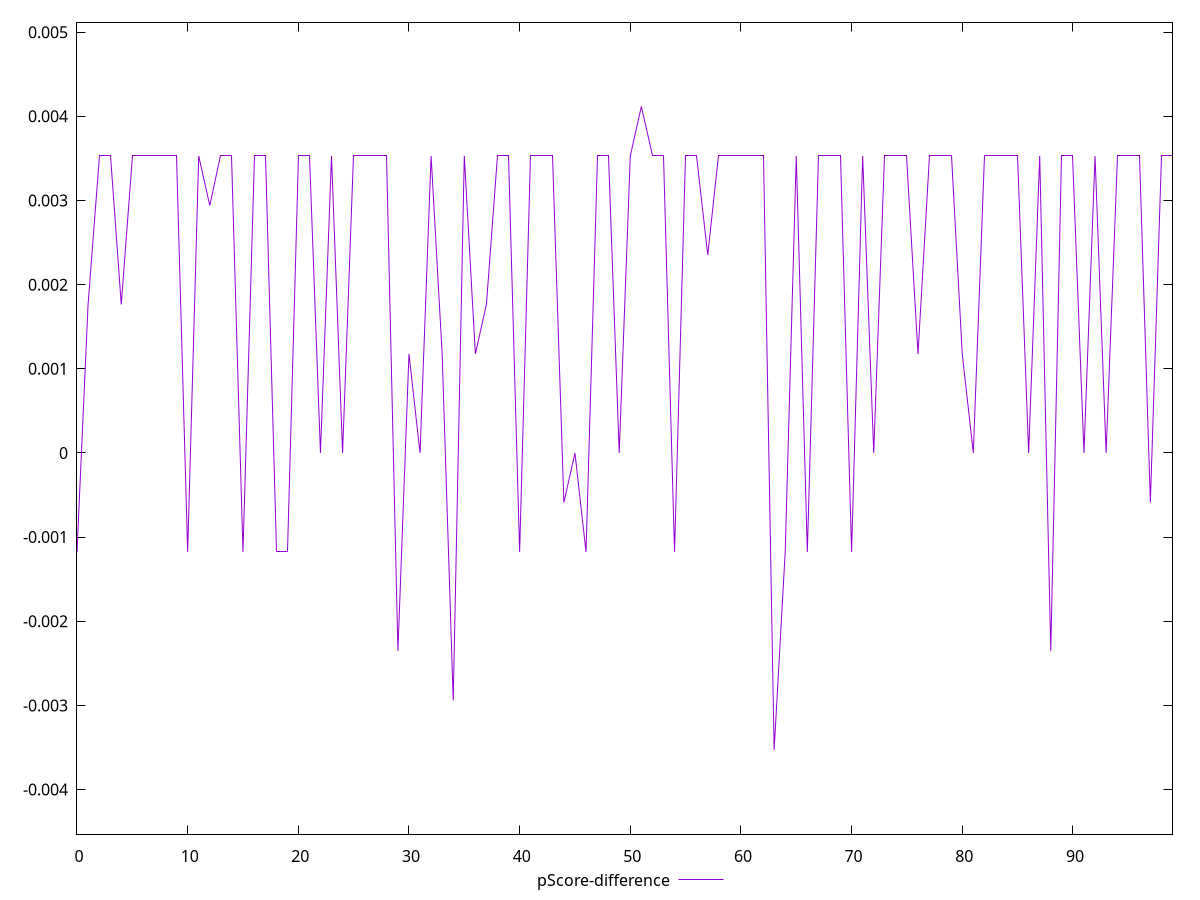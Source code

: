 reset

$pScoreDifference <<EOF
0 -0.0011764705882352788
1 0.001764705882352946
2 0.0035294117647058365
3 0.0035294117647058365
4 0.001764705882352946
5 0.0035294117647058365
6 0.0035294117647058365
7 0.0035294117647058365
8 0.0035294117647058365
9 0.0035294117647058365
10 -0.0011764705882352788
11 0.0035294117647058365
12 0.002941176470588225
13 0.0035294117647058365
14 0.0035294117647058365
15 -0.0011764705882352788
16 0.0035294117647058365
17 0.0035294117647058365
18 -0.0011764705882352788
19 -0.0011764705882352788
20 0.0035294117647058365
21 0.0035294117647058365
22 0
23 0.0035294117647058365
24 0
25 0.0035294117647058365
26 0.0035294117647058365
27 0.0035294117647058365
28 0.0035294117647058365
29 -0.002352941176470613
30 0.0011764705882352788
31 0
32 0.0035294117647058365
33 0.0011764705882352788
34 -0.0029411764705882804
35 0.0035294117647058365
36 0.0011764705882352788
37 0.001764705882352946
38 0.0035294117647058365
39 0.0035294117647058365
40 -0.0011764705882352788
41 0.0035294117647058365
42 0.0035294117647058365
43 0.0035294117647058365
44 -0.0005882352941176672
45 0
46 -0.0011764705882352788
47 0.0035294117647058365
48 0.0035294117647058365
49 0
50 0.0035294117647058365
51 0.004117647058823504
52 0.0035294117647058365
53 0.0035294117647058365
54 -0.0011764705882352788
55 0.0035294117647058365
56 0.0035294117647058365
57 0.002352941176470613
58 0.0035294117647058365
59 0.0035294117647058365
60 0.0035294117647058365
61 0.0035294117647058365
62 0.0035294117647058365
63 -0.0035294117647059475
64 -0.0011764705882352788
65 0.0035294117647058365
66 -0.0011764705882352788
67 0.0035294117647058365
68 0.0035294117647058365
69 0.0035294117647058365
70 -0.0011764705882352788
71 0.0035294117647058365
72 0
73 0.0035294117647058365
74 0.0035294117647058365
75 0.0035294117647058365
76 0.0011764705882352788
77 0.0035294117647058365
78 0.0035294117647058365
79 0.0035294117647058365
80 0.0011764705882352788
81 -5.551115123125783e-17
82 0.0035294117647058365
83 0.0035294117647058365
84 0.0035294117647058365
85 0.0035294117647058365
86 0
87 0.0035294117647058365
88 -0.002352941176470613
89 0.0035294117647058365
90 0.0035294117647058365
91 0
92 0.0035294117647058365
93 0
94 0.0035294117647058365
95 0.0035294117647058365
96 0.0035294117647058365
97 -0.0005882352941176672
98 0.0035294117647058365
99 0.0035294117647058365
EOF

set key outside below
set xrange [0:99]
set yrange [-0.0045294117647059476:0.005117647058823504]
set trange [-0.0045294117647059476:0.005117647058823504]
set terminal svg size 640, 500 enhanced background rgb 'white'
set output "report_00019_2021-02-10T18-14-37.922Z//unused-javascript/samples/pages+cached+noadtech+nomedia/pScore-difference/values.svg"

plot $pScoreDifference title "pScore-difference" with line

reset
